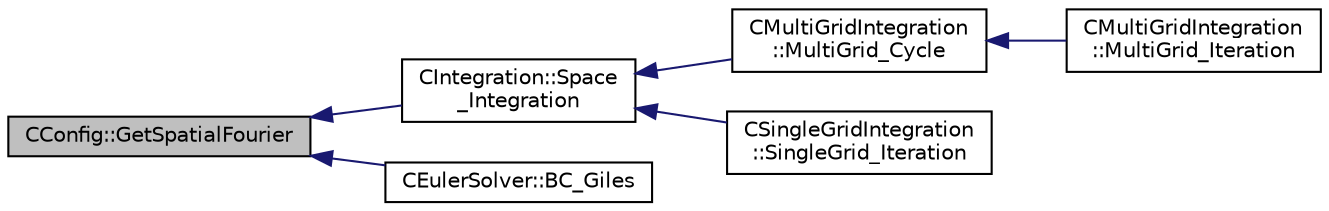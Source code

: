 digraph "CConfig::GetSpatialFourier"
{
  edge [fontname="Helvetica",fontsize="10",labelfontname="Helvetica",labelfontsize="10"];
  node [fontname="Helvetica",fontsize="10",shape=record];
  rankdir="LR";
  Node11630 [label="CConfig::GetSpatialFourier",height=0.2,width=0.4,color="black", fillcolor="grey75", style="filled", fontcolor="black"];
  Node11630 -> Node11631 [dir="back",color="midnightblue",fontsize="10",style="solid",fontname="Helvetica"];
  Node11631 [label="CIntegration::Space\l_Integration",height=0.2,width=0.4,color="black", fillcolor="white", style="filled",URL="$class_c_integration.html#af7aa23ef26b19cb2e73a8df6c7924d91",tooltip="Do the space integration of the numerical system. "];
  Node11631 -> Node11632 [dir="back",color="midnightblue",fontsize="10",style="solid",fontname="Helvetica"];
  Node11632 [label="CMultiGridIntegration\l::MultiGrid_Cycle",height=0.2,width=0.4,color="black", fillcolor="white", style="filled",URL="$class_c_multi_grid_integration.html#aa9a52a00a3417c465307ae6aea035f41",tooltip="Perform a Full-Approximation Storage (FAS) Multigrid. "];
  Node11632 -> Node11633 [dir="back",color="midnightblue",fontsize="10",style="solid",fontname="Helvetica"];
  Node11633 [label="CMultiGridIntegration\l::MultiGrid_Iteration",height=0.2,width=0.4,color="black", fillcolor="white", style="filled",URL="$class_c_multi_grid_integration.html#af0b4014222a37402257b735d2ca32a81",tooltip="This subroutine calls the MultiGrid_Cycle and also prepare the multigrid levels and the monitoring..."];
  Node11631 -> Node11634 [dir="back",color="midnightblue",fontsize="10",style="solid",fontname="Helvetica"];
  Node11634 [label="CSingleGridIntegration\l::SingleGrid_Iteration",height=0.2,width=0.4,color="black", fillcolor="white", style="filled",URL="$class_c_single_grid_integration.html#a0f1aacf74dd7f72e9459f9631d9030ad",tooltip="Do the numerical integration (implicit) of the turbulence solver. "];
  Node11630 -> Node11635 [dir="back",color="midnightblue",fontsize="10",style="solid",fontname="Helvetica"];
  Node11635 [label="CEulerSolver::BC_Giles",height=0.2,width=0.4,color="black", fillcolor="white", style="filled",URL="$class_c_euler_solver.html#aa4c3988e3ce0c18460b5c069650c57b0",tooltip="Impose the boundary condition using characteristic recostruction. "];
}
